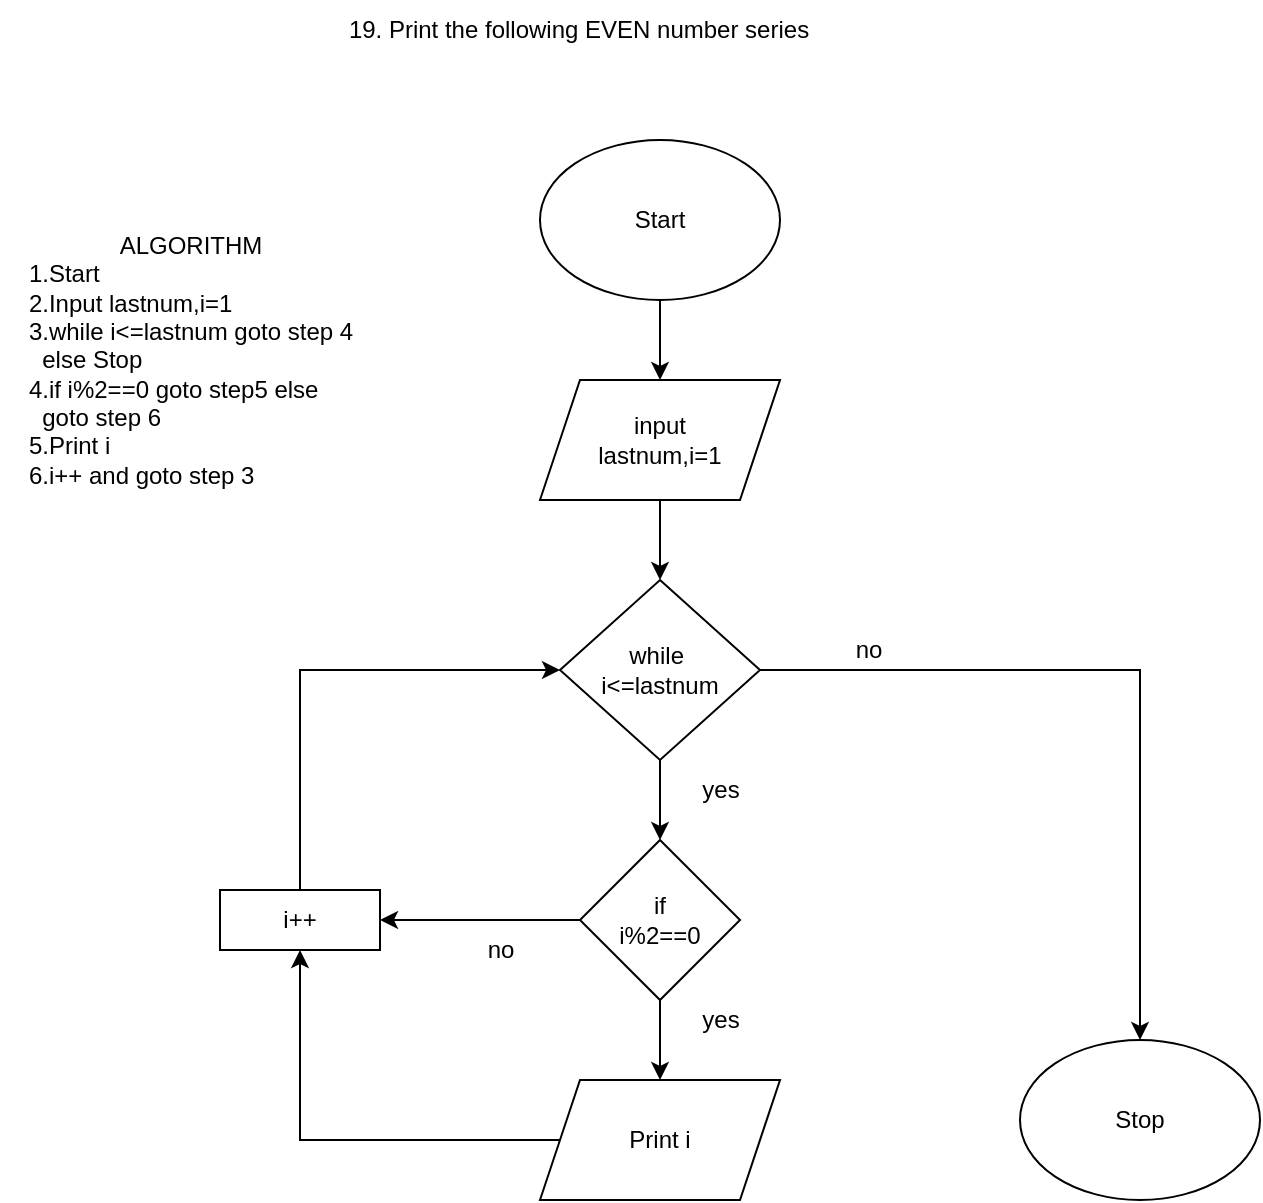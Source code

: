 <mxfile version="20.3.0" type="device"><diagram id="GNIzkmIsOaW4mj_YIJVM" name="Page-1"><mxGraphModel dx="1038" dy="649" grid="1" gridSize="10" guides="1" tooltips="1" connect="1" arrows="1" fold="1" page="1" pageScale="1" pageWidth="827" pageHeight="1169" math="0" shadow="0"><root><mxCell id="0"/><mxCell id="1" parent="0"/><mxCell id="s5ONEUesWtZS4umhAVC_-3" value="" style="edgeStyle=orthogonalEdgeStyle;rounded=0;orthogonalLoop=1;jettySize=auto;html=1;" parent="1" source="s5ONEUesWtZS4umhAVC_-1" target="s5ONEUesWtZS4umhAVC_-2" edge="1"><mxGeometry relative="1" as="geometry"/></mxCell><mxCell id="s5ONEUesWtZS4umhAVC_-1" value="Start" style="ellipse;whiteSpace=wrap;html=1;" parent="1" vertex="1"><mxGeometry x="390" y="130" width="120" height="80" as="geometry"/></mxCell><mxCell id="s5ONEUesWtZS4umhAVC_-5" value="" style="edgeStyle=orthogonalEdgeStyle;rounded=0;orthogonalLoop=1;jettySize=auto;html=1;" parent="1" source="s5ONEUesWtZS4umhAVC_-2" target="s5ONEUesWtZS4umhAVC_-4" edge="1"><mxGeometry relative="1" as="geometry"/></mxCell><mxCell id="s5ONEUesWtZS4umhAVC_-2" value="input&lt;br&gt;lastnum,i=1" style="shape=parallelogram;perimeter=parallelogramPerimeter;whiteSpace=wrap;html=1;fixedSize=1;" parent="1" vertex="1"><mxGeometry x="390" y="250" width="120" height="60" as="geometry"/></mxCell><mxCell id="s5ONEUesWtZS4umhAVC_-7" value="" style="edgeStyle=orthogonalEdgeStyle;rounded=0;orthogonalLoop=1;jettySize=auto;html=1;" parent="1" source="s5ONEUesWtZS4umhAVC_-4" target="s5ONEUesWtZS4umhAVC_-6" edge="1"><mxGeometry relative="1" as="geometry"/></mxCell><mxCell id="s5ONEUesWtZS4umhAVC_-20" style="edgeStyle=orthogonalEdgeStyle;rounded=0;orthogonalLoop=1;jettySize=auto;html=1;exitX=1;exitY=0.5;exitDx=0;exitDy=0;entryX=0.5;entryY=0;entryDx=0;entryDy=0;" parent="1" source="s5ONEUesWtZS4umhAVC_-4" target="s5ONEUesWtZS4umhAVC_-19" edge="1"><mxGeometry relative="1" as="geometry"/></mxCell><mxCell id="s5ONEUesWtZS4umhAVC_-4" value="while&amp;nbsp;&lt;br&gt;i&amp;lt;=lastnum" style="rhombus;whiteSpace=wrap;html=1;" parent="1" vertex="1"><mxGeometry x="400" y="350" width="100" height="90" as="geometry"/></mxCell><mxCell id="s5ONEUesWtZS4umhAVC_-9" value="" style="edgeStyle=orthogonalEdgeStyle;rounded=0;orthogonalLoop=1;jettySize=auto;html=1;" parent="1" source="s5ONEUesWtZS4umhAVC_-6" target="s5ONEUesWtZS4umhAVC_-8" edge="1"><mxGeometry relative="1" as="geometry"/></mxCell><mxCell id="s5ONEUesWtZS4umhAVC_-12" value="" style="edgeStyle=orthogonalEdgeStyle;rounded=0;orthogonalLoop=1;jettySize=auto;html=1;" parent="1" source="s5ONEUesWtZS4umhAVC_-6" target="s5ONEUesWtZS4umhAVC_-10" edge="1"><mxGeometry relative="1" as="geometry"/></mxCell><mxCell id="s5ONEUesWtZS4umhAVC_-6" value="if&lt;br&gt;i%2==0" style="rhombus;whiteSpace=wrap;html=1;" parent="1" vertex="1"><mxGeometry x="410" y="480" width="80" height="80" as="geometry"/></mxCell><mxCell id="s5ONEUesWtZS4umhAVC_-11" value="" style="edgeStyle=orthogonalEdgeStyle;rounded=0;orthogonalLoop=1;jettySize=auto;html=1;" parent="1" source="s5ONEUesWtZS4umhAVC_-8" target="s5ONEUesWtZS4umhAVC_-10" edge="1"><mxGeometry relative="1" as="geometry"/></mxCell><mxCell id="s5ONEUesWtZS4umhAVC_-8" value="Print i" style="shape=parallelogram;perimeter=parallelogramPerimeter;whiteSpace=wrap;html=1;fixedSize=1;" parent="1" vertex="1"><mxGeometry x="390" y="600" width="120" height="60" as="geometry"/></mxCell><mxCell id="s5ONEUesWtZS4umhAVC_-18" style="edgeStyle=orthogonalEdgeStyle;rounded=0;orthogonalLoop=1;jettySize=auto;html=1;exitX=0.5;exitY=0;exitDx=0;exitDy=0;entryX=0;entryY=0.5;entryDx=0;entryDy=0;" parent="1" source="s5ONEUesWtZS4umhAVC_-10" target="s5ONEUesWtZS4umhAVC_-4" edge="1"><mxGeometry relative="1" as="geometry"/></mxCell><mxCell id="s5ONEUesWtZS4umhAVC_-10" value="i++" style="whiteSpace=wrap;html=1;" parent="1" vertex="1"><mxGeometry x="230" y="505" width="80" height="30" as="geometry"/></mxCell><mxCell id="s5ONEUesWtZS4umhAVC_-13" value="no" style="text;html=1;align=center;verticalAlign=middle;resizable=0;points=[];autosize=1;strokeColor=none;fillColor=none;" parent="1" vertex="1"><mxGeometry x="350" y="520" width="40" height="30" as="geometry"/></mxCell><mxCell id="s5ONEUesWtZS4umhAVC_-16" value="yes" style="text;html=1;align=center;verticalAlign=middle;resizable=0;points=[];autosize=1;strokeColor=none;fillColor=none;" parent="1" vertex="1"><mxGeometry x="460" y="555" width="40" height="30" as="geometry"/></mxCell><mxCell id="s5ONEUesWtZS4umhAVC_-17" value="yes" style="text;html=1;align=center;verticalAlign=middle;resizable=0;points=[];autosize=1;strokeColor=none;fillColor=none;" parent="1" vertex="1"><mxGeometry x="460" y="440" width="40" height="30" as="geometry"/></mxCell><mxCell id="s5ONEUesWtZS4umhAVC_-19" value="Stop" style="ellipse;whiteSpace=wrap;html=1;" parent="1" vertex="1"><mxGeometry x="630" y="580" width="120" height="80" as="geometry"/></mxCell><mxCell id="s5ONEUesWtZS4umhAVC_-21" value="19. Print the following EVEN number series" style="text;html=1;align=center;verticalAlign=middle;resizable=0;points=[];autosize=1;strokeColor=none;fillColor=none;" parent="1" vertex="1"><mxGeometry x="284" y="60" width="250" height="30" as="geometry"/></mxCell><mxCell id="NUl4NT-4dWk_I2idZcH2-1" value="ALGORITHM&lt;br&gt;&lt;div style=&quot;text-align: left;&quot;&gt;&lt;span style=&quot;background-color: initial;&quot;&gt;1.Start&lt;/span&gt;&lt;/div&gt;&lt;div style=&quot;text-align: left;&quot;&gt;&lt;span style=&quot;background-color: initial;&quot;&gt;2.Input lastnum,i=1&lt;/span&gt;&lt;/div&gt;&lt;div style=&quot;text-align: left;&quot;&gt;&lt;span style=&quot;background-color: initial;&quot;&gt;3.while i&amp;lt;=lastnum goto step 4&lt;/span&gt;&lt;/div&gt;&lt;div style=&quot;text-align: left;&quot;&gt;&lt;span style=&quot;background-color: initial;&quot;&gt;&amp;nbsp; else Stop&lt;/span&gt;&lt;/div&gt;&lt;div style=&quot;text-align: left;&quot;&gt;&lt;span style=&quot;background-color: initial;&quot;&gt;4.if i%2==0 goto step5 else&amp;nbsp;&lt;/span&gt;&lt;/div&gt;&lt;div style=&quot;text-align: left;&quot;&gt;&lt;span style=&quot;background-color: initial;&quot;&gt;&amp;nbsp; goto step 6&lt;/span&gt;&lt;/div&gt;&lt;div style=&quot;text-align: left;&quot;&gt;&lt;span style=&quot;background-color: initial;&quot;&gt;5.Print i&amp;nbsp;&lt;/span&gt;&lt;/div&gt;&lt;div style=&quot;text-align: left;&quot;&gt;&lt;span style=&quot;background-color: initial;&quot;&gt;6.i++ and goto step 3&lt;/span&gt;&lt;/div&gt;" style="text;html=1;align=center;verticalAlign=middle;resizable=0;points=[];autosize=1;strokeColor=none;fillColor=none;" vertex="1" parent="1"><mxGeometry x="120" y="170" width="190" height="140" as="geometry"/></mxCell><mxCell id="NUl4NT-4dWk_I2idZcH2-2" value="no" style="text;html=1;align=center;verticalAlign=middle;resizable=0;points=[];autosize=1;strokeColor=none;fillColor=none;" vertex="1" parent="1"><mxGeometry x="534" y="370" width="40" height="30" as="geometry"/></mxCell></root></mxGraphModel></diagram></mxfile>